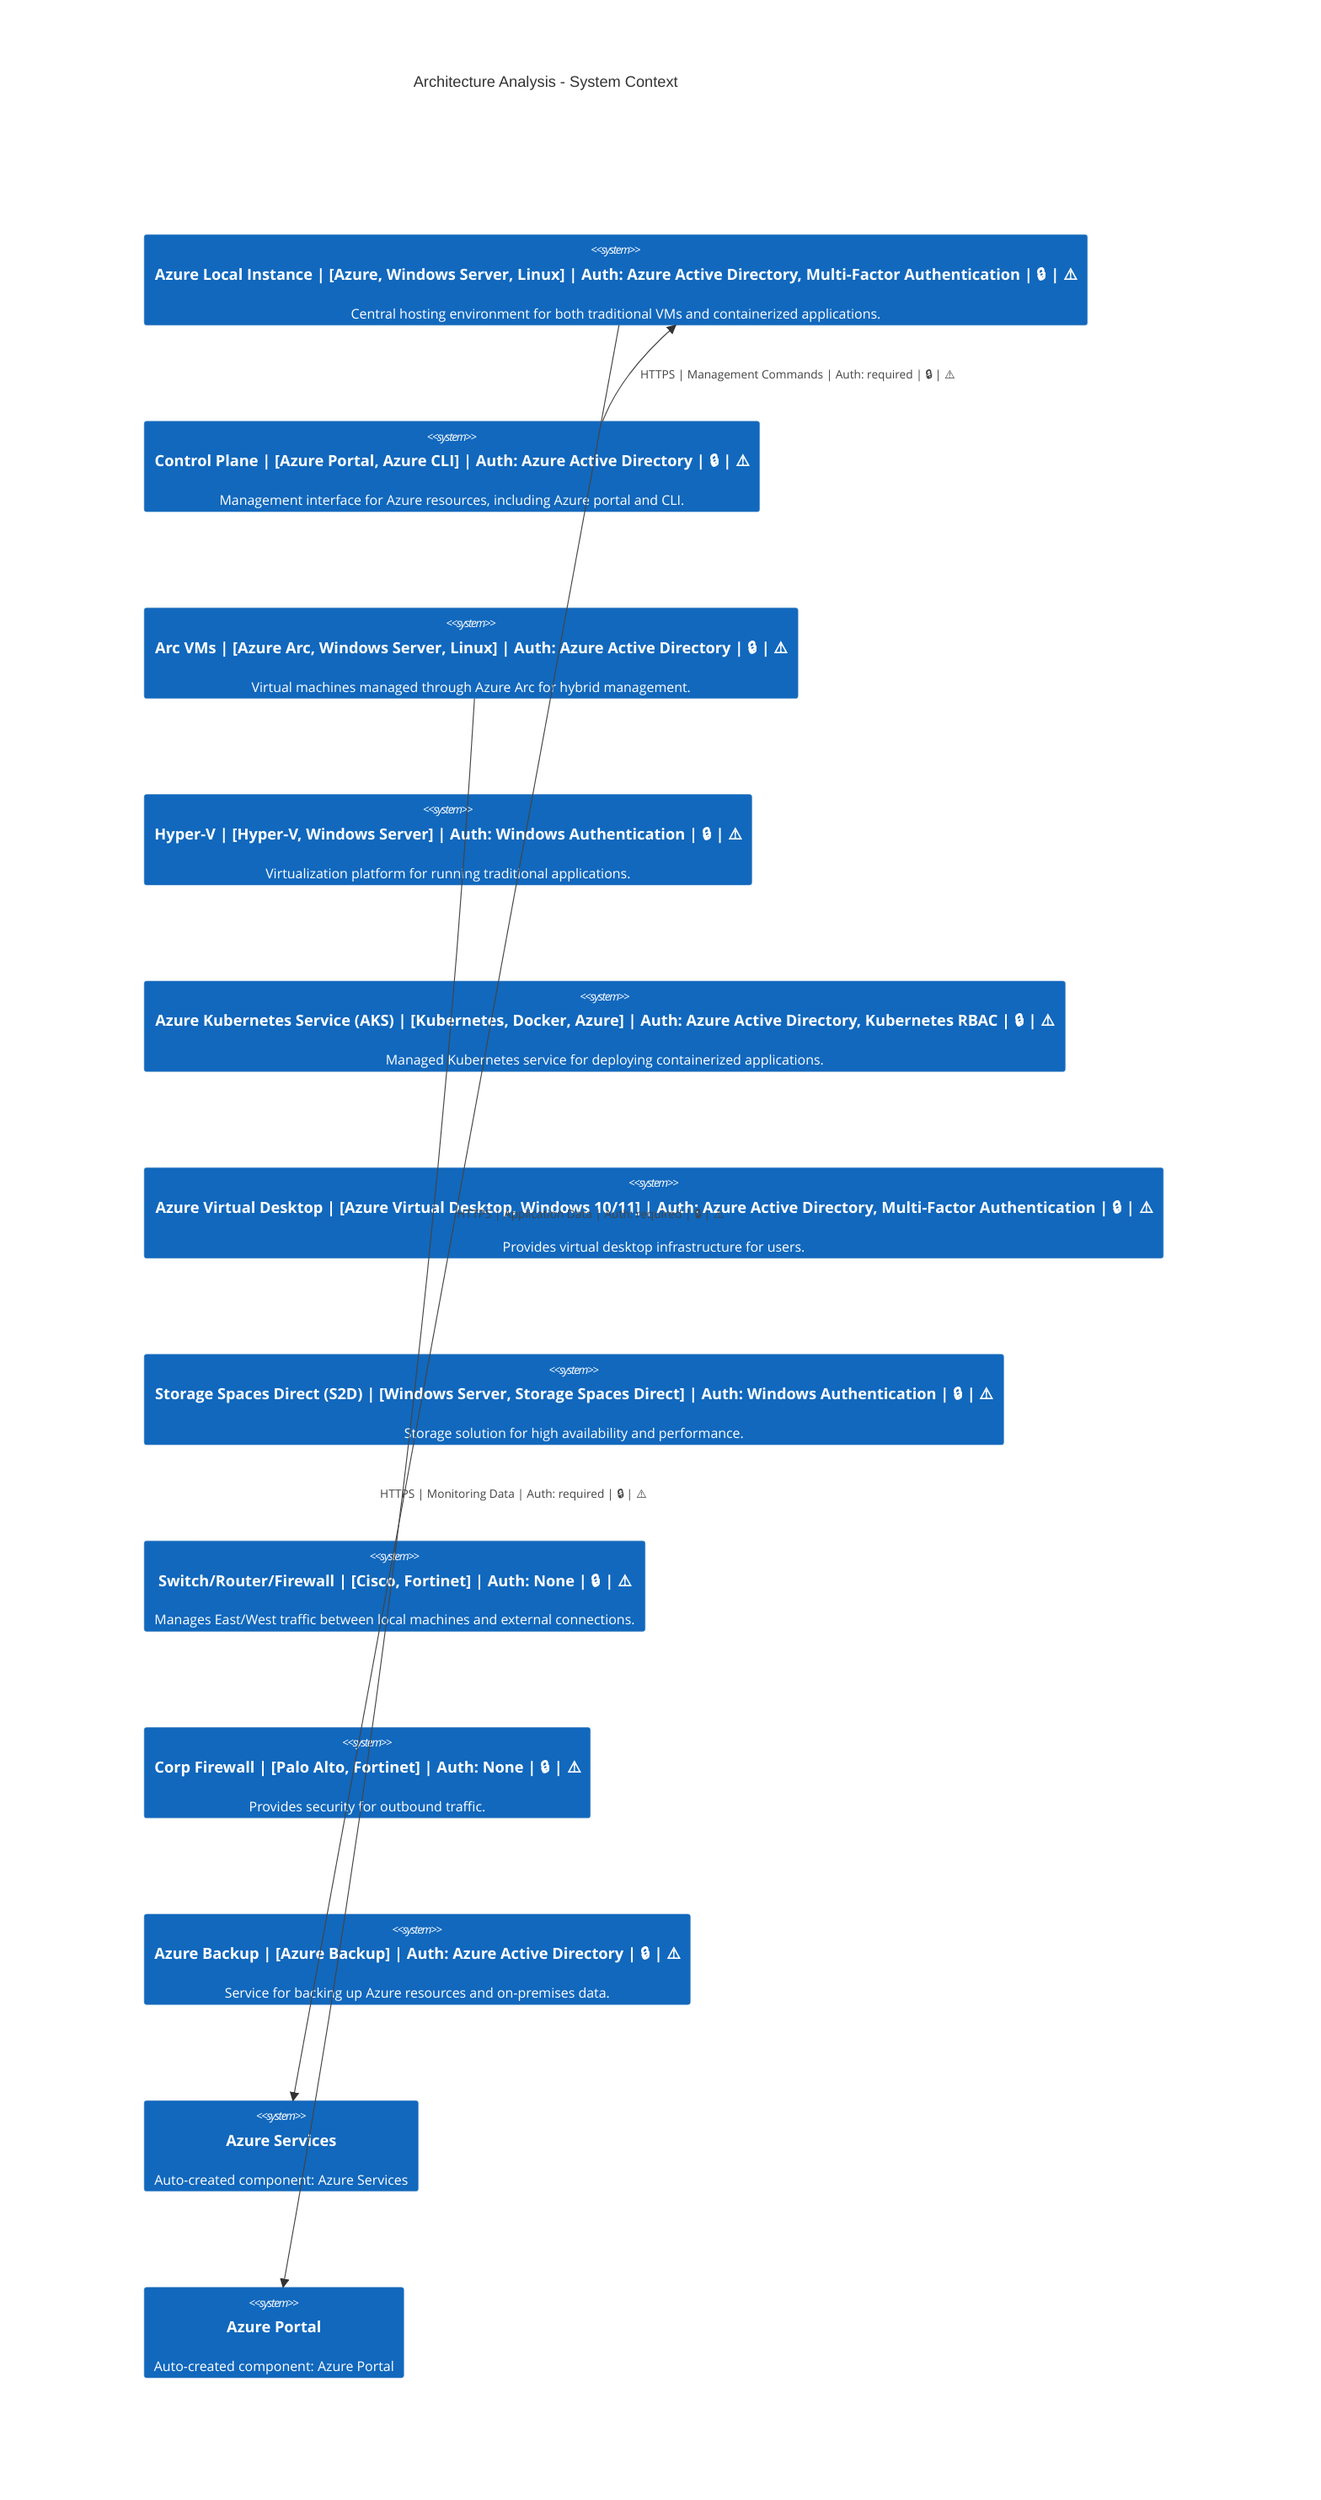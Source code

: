 C4Context
    title Architecture Analysis - System Context
    System(Azure_Local_Instance, "Azure Local Instance | [Azure, Windows Server, Linux] | Auth: Azure Active Directory, Multi-Factor Authentication | 🔒 | ⚠️", "Central hosting environment for both traditional VMs and containerized applications.")
    System(Control_Plane, "Control Plane | [Azure Portal, Azure CLI] | Auth: Azure Active Directory | 🔒 | ⚠️", "Management interface for Azure resources, including Azure portal and CLI.")
    System(Arc_VMs, "Arc VMs | [Azure Arc, Windows Server, Linux] | Auth: Azure Active Directory | 🔒 | ⚠️", "Virtual machines managed through Azure Arc for hybrid management.")
    System(Hyper_V, "Hyper-V | [Hyper-V, Windows Server] | Auth: Windows Authentication | 🔒 | ⚠️", "Virtualization platform for running traditional applications.")
    System(Azure_Kubernetes_Service__AKS_, "Azure Kubernetes Service (AKS) | [Kubernetes, Docker, Azure] | Auth: Azure Active Directory, Kubernetes RBAC | 🔒 | ⚠️", "Managed Kubernetes service for deploying containerized applications.")
    System(Azure_Virtual_Desktop, "Azure Virtual Desktop | [Azure Virtual Desktop, Windows 10/11] | Auth: Azure Active Directory, Multi-Factor Authentication | 🔒 | ⚠️", "Provides virtual desktop infrastructure for users.")
    System(Storage_Spaces_Direct__S2D_, "Storage Spaces Direct (S2D) | [Windows Server, Storage Spaces Direct] | Auth: Windows Authentication | 🔒 | ⚠️", "Storage solution for high availability and performance.")
    System(Switch_Router_Firewall, "Switch/Router/Firewall | [Cisco, Fortinet] | Auth: None | 🔒 | ⚠️", "Manages East/West traffic between local machines and external connections.")
    System(Corp_Firewall, "Corp Firewall | [Palo Alto, Fortinet] | Auth: None | 🔒 | ⚠️", "Provides security for outbound traffic.")
    System(Azure_Backup, "Azure Backup | [Azure Backup] | Auth: Azure Active Directory | 🔒 | ⚠️", "Service for backing up Azure resources and on-premises data.")
    System(Azure_Services, "Azure Services", "Auto-created component: Azure Services")
    System(Azure_Portal, "Azure Portal", "Auto-created component: Azure Portal")

    Rel(Azure_Local_Instance, Azure_Services, "HTTPS | Application Data | Auth: required | 🔒 | ⚠️")
    Rel(Control_Plane, Azure_Local_Instance, "HTTPS | Management Commands | Auth: required | 🔒 | ⚠️")
    Rel(Arc_VMs, Azure_Portal, "HTTPS | Monitoring Data | Auth: required | 🔒 | ⚠️")